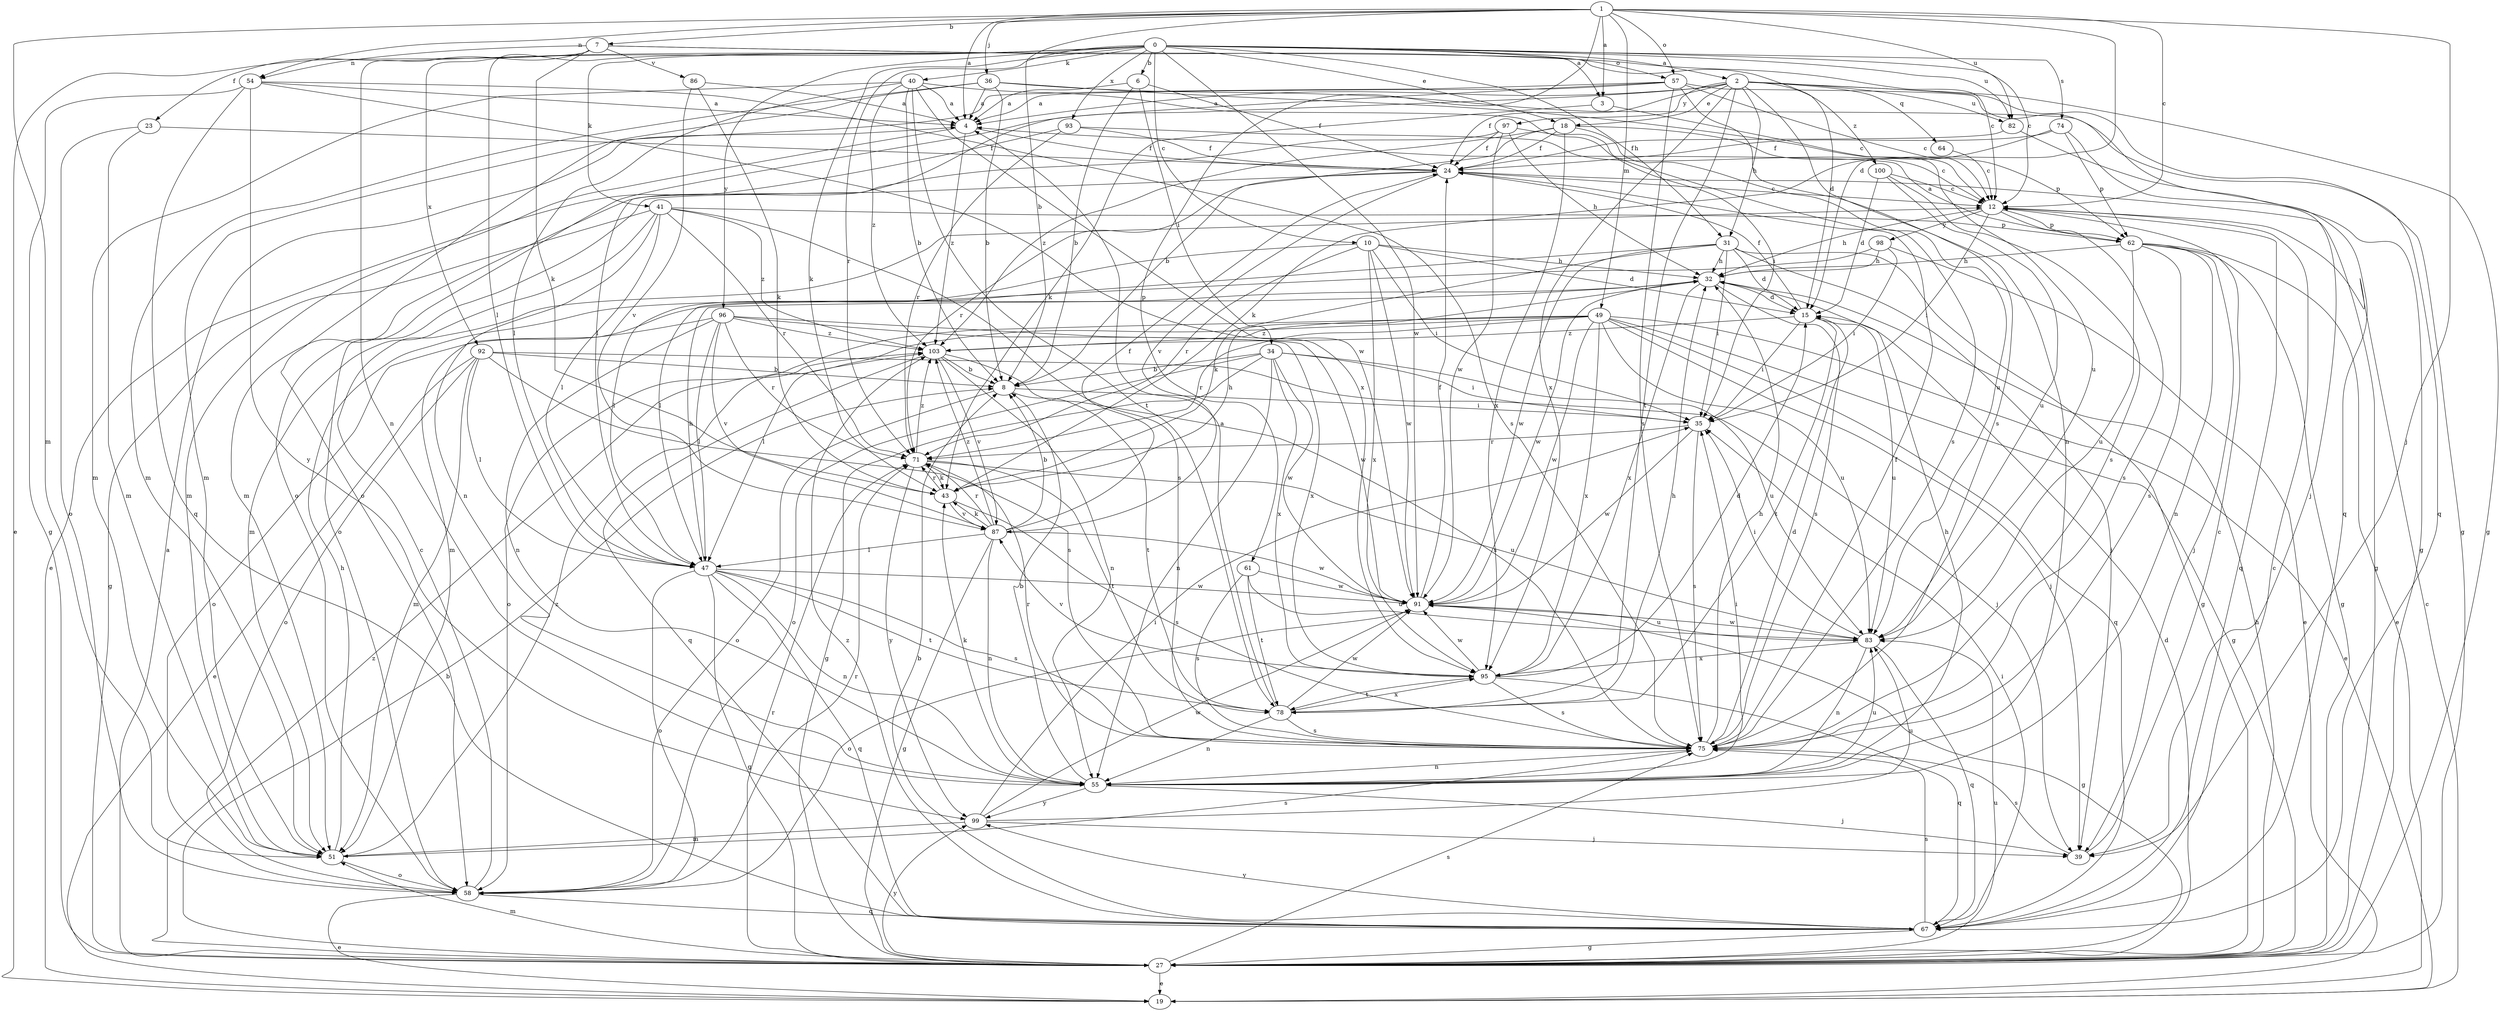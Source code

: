 strict digraph  {
0;
1;
2;
3;
4;
6;
7;
8;
10;
12;
15;
18;
19;
23;
24;
27;
31;
32;
34;
35;
36;
39;
40;
41;
43;
47;
49;
51;
54;
55;
57;
58;
61;
62;
64;
67;
71;
74;
75;
78;
82;
83;
86;
87;
91;
92;
93;
95;
96;
97;
98;
99;
100;
103;
0 -> 2  [label=a];
0 -> 3  [label=a];
0 -> 6  [label=b];
0 -> 10  [label=c];
0 -> 12  [label=c];
0 -> 18  [label=e];
0 -> 23  [label=f];
0 -> 31  [label=h];
0 -> 40  [label=k];
0 -> 41  [label=k];
0 -> 43  [label=k];
0 -> 47  [label=l];
0 -> 57  [label=o];
0 -> 71  [label=r];
0 -> 74  [label=s];
0 -> 82  [label=u];
0 -> 91  [label=w];
0 -> 92  [label=x];
0 -> 93  [label=x];
0 -> 96  [label=y];
1 -> 3  [label=a];
1 -> 4  [label=a];
1 -> 7  [label=b];
1 -> 8  [label=b];
1 -> 12  [label=c];
1 -> 15  [label=d];
1 -> 36  [label=j];
1 -> 39  [label=j];
1 -> 49  [label=m];
1 -> 51  [label=m];
1 -> 54  [label=n];
1 -> 57  [label=o];
1 -> 61  [label=p];
1 -> 82  [label=u];
2 -> 4  [label=a];
2 -> 18  [label=e];
2 -> 24  [label=f];
2 -> 27  [label=g];
2 -> 31  [label=h];
2 -> 58  [label=o];
2 -> 64  [label=q];
2 -> 67  [label=q];
2 -> 75  [label=s];
2 -> 78  [label=t];
2 -> 82  [label=u];
2 -> 95  [label=x];
2 -> 97  [label=y];
2 -> 100  [label=z];
3 -> 43  [label=k];
3 -> 83  [label=u];
4 -> 24  [label=f];
4 -> 51  [label=m];
4 -> 103  [label=z];
6 -> 4  [label=a];
6 -> 8  [label=b];
6 -> 24  [label=f];
6 -> 34  [label=i];
7 -> 12  [label=c];
7 -> 15  [label=d];
7 -> 19  [label=e];
7 -> 43  [label=k];
7 -> 54  [label=n];
7 -> 55  [label=n];
7 -> 86  [label=v];
8 -> 35  [label=i];
8 -> 58  [label=o];
8 -> 78  [label=t];
10 -> 15  [label=d];
10 -> 32  [label=h];
10 -> 35  [label=i];
10 -> 47  [label=l];
10 -> 71  [label=r];
10 -> 91  [label=w];
10 -> 95  [label=x];
12 -> 32  [label=h];
12 -> 35  [label=i];
12 -> 62  [label=p];
12 -> 67  [label=q];
12 -> 75  [label=s];
12 -> 98  [label=y];
15 -> 24  [label=f];
15 -> 35  [label=i];
15 -> 78  [label=t];
15 -> 83  [label=u];
15 -> 103  [label=z];
18 -> 8  [label=b];
18 -> 24  [label=f];
18 -> 62  [label=p];
18 -> 83  [label=u];
18 -> 95  [label=x];
18 -> 103  [label=z];
19 -> 12  [label=c];
23 -> 24  [label=f];
23 -> 51  [label=m];
23 -> 58  [label=o];
24 -> 12  [label=c];
24 -> 27  [label=g];
24 -> 58  [label=o];
24 -> 71  [label=r];
24 -> 87  [label=v];
27 -> 4  [label=a];
27 -> 8  [label=b];
27 -> 15  [label=d];
27 -> 19  [label=e];
27 -> 32  [label=h];
27 -> 51  [label=m];
27 -> 71  [label=r];
27 -> 75  [label=s];
27 -> 83  [label=u];
27 -> 99  [label=y];
27 -> 103  [label=z];
31 -> 15  [label=d];
31 -> 27  [label=g];
31 -> 32  [label=h];
31 -> 35  [label=i];
31 -> 39  [label=j];
31 -> 43  [label=k];
31 -> 47  [label=l];
31 -> 91  [label=w];
32 -> 15  [label=d];
32 -> 75  [label=s];
32 -> 91  [label=w];
32 -> 95  [label=x];
34 -> 8  [label=b];
34 -> 27  [label=g];
34 -> 35  [label=i];
34 -> 55  [label=n];
34 -> 58  [label=o];
34 -> 83  [label=u];
34 -> 91  [label=w];
34 -> 95  [label=x];
35 -> 71  [label=r];
35 -> 75  [label=s];
35 -> 91  [label=w];
36 -> 4  [label=a];
36 -> 8  [label=b];
36 -> 12  [label=c];
36 -> 27  [label=g];
36 -> 51  [label=m];
36 -> 58  [label=o];
39 -> 12  [label=c];
39 -> 75  [label=s];
40 -> 4  [label=a];
40 -> 8  [label=b];
40 -> 35  [label=i];
40 -> 47  [label=l];
40 -> 51  [label=m];
40 -> 78  [label=t];
40 -> 91  [label=w];
40 -> 103  [label=z];
41 -> 27  [label=g];
41 -> 47  [label=l];
41 -> 51  [label=m];
41 -> 55  [label=n];
41 -> 62  [label=p];
41 -> 71  [label=r];
41 -> 75  [label=s];
41 -> 103  [label=z];
43 -> 32  [label=h];
43 -> 71  [label=r];
43 -> 75  [label=s];
43 -> 87  [label=v];
47 -> 27  [label=g];
47 -> 32  [label=h];
47 -> 55  [label=n];
47 -> 58  [label=o];
47 -> 67  [label=q];
47 -> 75  [label=s];
47 -> 78  [label=t];
47 -> 91  [label=w];
49 -> 19  [label=e];
49 -> 27  [label=g];
49 -> 39  [label=j];
49 -> 47  [label=l];
49 -> 58  [label=o];
49 -> 67  [label=q];
49 -> 71  [label=r];
49 -> 83  [label=u];
49 -> 91  [label=w];
49 -> 95  [label=x];
49 -> 103  [label=z];
51 -> 32  [label=h];
51 -> 58  [label=o];
51 -> 75  [label=s];
51 -> 103  [label=z];
54 -> 4  [label=a];
54 -> 27  [label=g];
54 -> 67  [label=q];
54 -> 75  [label=s];
54 -> 95  [label=x];
54 -> 99  [label=y];
55 -> 8  [label=b];
55 -> 32  [label=h];
55 -> 35  [label=i];
55 -> 39  [label=j];
55 -> 43  [label=k];
55 -> 83  [label=u];
55 -> 99  [label=y];
57 -> 4  [label=a];
57 -> 12  [label=c];
57 -> 47  [label=l];
57 -> 51  [label=m];
57 -> 55  [label=n];
57 -> 67  [label=q];
57 -> 75  [label=s];
58 -> 12  [label=c];
58 -> 19  [label=e];
58 -> 67  [label=q];
58 -> 71  [label=r];
61 -> 75  [label=s];
61 -> 78  [label=t];
61 -> 83  [label=u];
61 -> 91  [label=w];
62 -> 4  [label=a];
62 -> 19  [label=e];
62 -> 27  [label=g];
62 -> 32  [label=h];
62 -> 39  [label=j];
62 -> 55  [label=n];
62 -> 75  [label=s];
62 -> 83  [label=u];
64 -> 12  [label=c];
67 -> 8  [label=b];
67 -> 12  [label=c];
67 -> 27  [label=g];
67 -> 35  [label=i];
67 -> 75  [label=s];
67 -> 99  [label=y];
67 -> 103  [label=z];
71 -> 43  [label=k];
71 -> 78  [label=t];
71 -> 83  [label=u];
71 -> 99  [label=y];
71 -> 103  [label=z];
74 -> 24  [label=f];
74 -> 39  [label=j];
74 -> 43  [label=k];
74 -> 62  [label=p];
75 -> 15  [label=d];
75 -> 24  [label=f];
75 -> 32  [label=h];
75 -> 55  [label=n];
75 -> 71  [label=r];
78 -> 4  [label=a];
78 -> 32  [label=h];
78 -> 55  [label=n];
78 -> 75  [label=s];
78 -> 91  [label=w];
78 -> 95  [label=x];
82 -> 24  [label=f];
82 -> 27  [label=g];
83 -> 35  [label=i];
83 -> 55  [label=n];
83 -> 67  [label=q];
83 -> 91  [label=w];
83 -> 95  [label=x];
86 -> 4  [label=a];
86 -> 43  [label=k];
86 -> 87  [label=v];
87 -> 8  [label=b];
87 -> 24  [label=f];
87 -> 27  [label=g];
87 -> 43  [label=k];
87 -> 47  [label=l];
87 -> 55  [label=n];
87 -> 71  [label=r];
87 -> 91  [label=w];
87 -> 103  [label=z];
91 -> 24  [label=f];
91 -> 27  [label=g];
91 -> 58  [label=o];
91 -> 83  [label=u];
92 -> 8  [label=b];
92 -> 19  [label=e];
92 -> 39  [label=j];
92 -> 47  [label=l];
92 -> 51  [label=m];
92 -> 58  [label=o];
92 -> 75  [label=s];
93 -> 12  [label=c];
93 -> 19  [label=e];
93 -> 24  [label=f];
93 -> 71  [label=r];
95 -> 15  [label=d];
95 -> 67  [label=q];
95 -> 75  [label=s];
95 -> 78  [label=t];
95 -> 87  [label=v];
95 -> 91  [label=w];
96 -> 47  [label=l];
96 -> 55  [label=n];
96 -> 58  [label=o];
96 -> 71  [label=r];
96 -> 87  [label=v];
96 -> 91  [label=w];
96 -> 95  [label=x];
96 -> 103  [label=z];
97 -> 24  [label=f];
97 -> 32  [label=h];
97 -> 51  [label=m];
97 -> 75  [label=s];
97 -> 91  [label=w];
98 -> 19  [label=e];
98 -> 32  [label=h];
98 -> 35  [label=i];
98 -> 51  [label=m];
99 -> 35  [label=i];
99 -> 39  [label=j];
99 -> 51  [label=m];
99 -> 83  [label=u];
99 -> 91  [label=w];
100 -> 12  [label=c];
100 -> 15  [label=d];
100 -> 75  [label=s];
100 -> 83  [label=u];
103 -> 8  [label=b];
103 -> 55  [label=n];
103 -> 67  [label=q];
103 -> 75  [label=s];
103 -> 87  [label=v];
}
